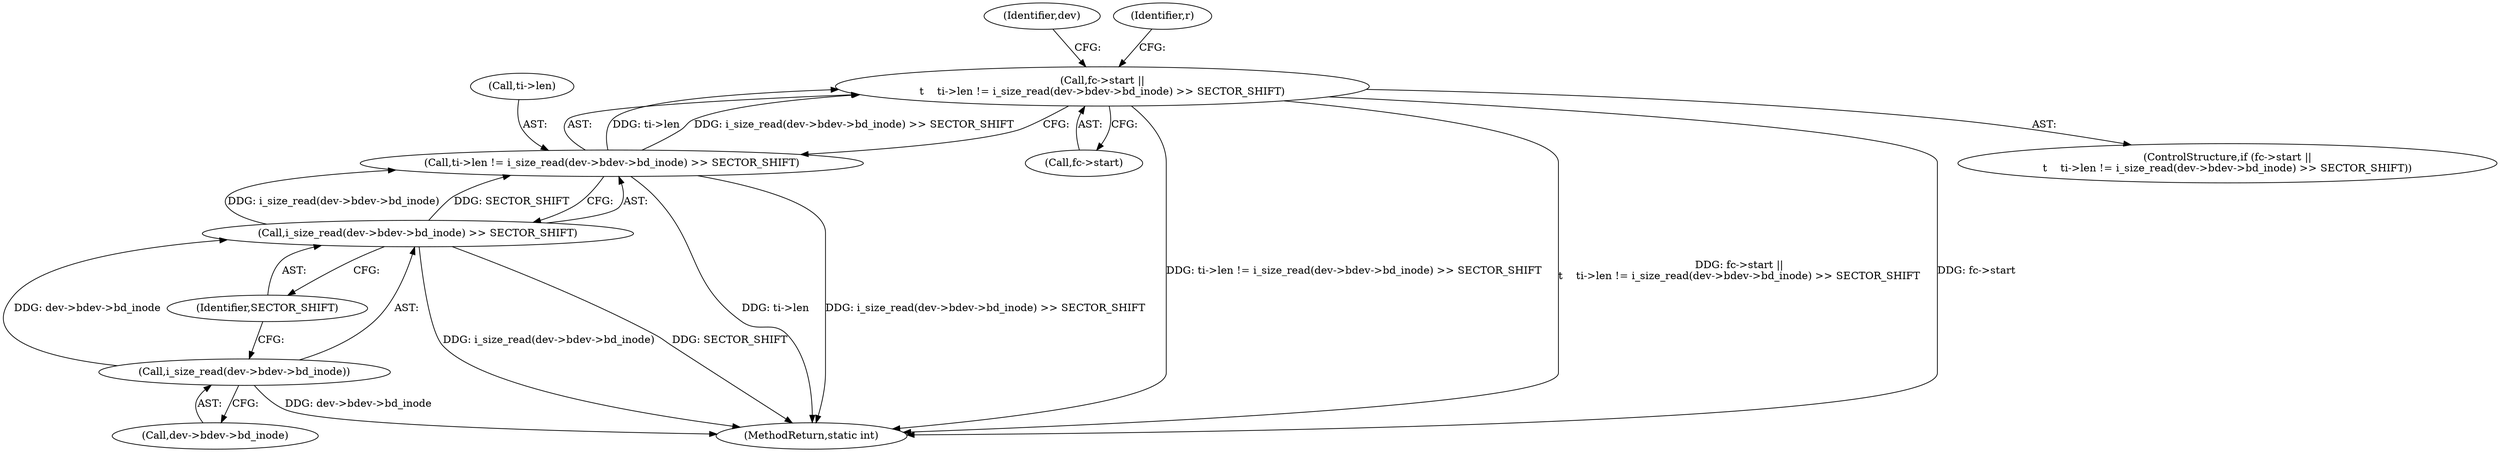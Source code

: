 digraph "0_linux_ec8013beddd717d1740cfefb1a9b900deef85462@API" {
"1000123" [label="(Call,fc->start ||\n\t    ti->len != i_size_read(dev->bdev->bd_inode) >> SECTOR_SHIFT)"];
"1000127" [label="(Call,ti->len != i_size_read(dev->bdev->bd_inode) >> SECTOR_SHIFT)"];
"1000131" [label="(Call,i_size_read(dev->bdev->bd_inode) >> SECTOR_SHIFT)"];
"1000132" [label="(Call,i_size_read(dev->bdev->bd_inode))"];
"1000133" [label="(Call,dev->bdev->bd_inode)"];
"1000131" [label="(Call,i_size_read(dev->bdev->bd_inode) >> SECTOR_SHIFT)"];
"1000146" [label="(Identifier,dev)"];
"1000138" [label="(Identifier,SECTOR_SHIFT)"];
"1000128" [label="(Call,ti->len)"];
"1000124" [label="(Call,fc->start)"];
"1000153" [label="(MethodReturn,static int)"];
"1000127" [label="(Call,ti->len != i_size_read(dev->bdev->bd_inode) >> SECTOR_SHIFT)"];
"1000123" [label="(Call,fc->start ||\n\t    ti->len != i_size_read(dev->bdev->bd_inode) >> SECTOR_SHIFT)"];
"1000140" [label="(Identifier,r)"];
"1000122" [label="(ControlStructure,if (fc->start ||\n\t    ti->len != i_size_read(dev->bdev->bd_inode) >> SECTOR_SHIFT))"];
"1000132" [label="(Call,i_size_read(dev->bdev->bd_inode))"];
"1000123" -> "1000122"  [label="AST: "];
"1000123" -> "1000124"  [label="CFG: "];
"1000123" -> "1000127"  [label="CFG: "];
"1000124" -> "1000123"  [label="AST: "];
"1000127" -> "1000123"  [label="AST: "];
"1000140" -> "1000123"  [label="CFG: "];
"1000146" -> "1000123"  [label="CFG: "];
"1000123" -> "1000153"  [label="DDG: ti->len != i_size_read(dev->bdev->bd_inode) >> SECTOR_SHIFT"];
"1000123" -> "1000153"  [label="DDG: fc->start ||\n\t    ti->len != i_size_read(dev->bdev->bd_inode) >> SECTOR_SHIFT"];
"1000123" -> "1000153"  [label="DDG: fc->start"];
"1000127" -> "1000123"  [label="DDG: ti->len"];
"1000127" -> "1000123"  [label="DDG: i_size_read(dev->bdev->bd_inode) >> SECTOR_SHIFT"];
"1000127" -> "1000131"  [label="CFG: "];
"1000128" -> "1000127"  [label="AST: "];
"1000131" -> "1000127"  [label="AST: "];
"1000127" -> "1000153"  [label="DDG: ti->len"];
"1000127" -> "1000153"  [label="DDG: i_size_read(dev->bdev->bd_inode) >> SECTOR_SHIFT"];
"1000131" -> "1000127"  [label="DDG: i_size_read(dev->bdev->bd_inode)"];
"1000131" -> "1000127"  [label="DDG: SECTOR_SHIFT"];
"1000131" -> "1000138"  [label="CFG: "];
"1000132" -> "1000131"  [label="AST: "];
"1000138" -> "1000131"  [label="AST: "];
"1000131" -> "1000153"  [label="DDG: i_size_read(dev->bdev->bd_inode)"];
"1000131" -> "1000153"  [label="DDG: SECTOR_SHIFT"];
"1000132" -> "1000131"  [label="DDG: dev->bdev->bd_inode"];
"1000132" -> "1000133"  [label="CFG: "];
"1000133" -> "1000132"  [label="AST: "];
"1000138" -> "1000132"  [label="CFG: "];
"1000132" -> "1000153"  [label="DDG: dev->bdev->bd_inode"];
}
